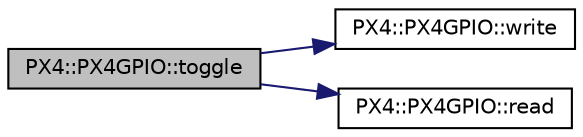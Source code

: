 digraph "PX4::PX4GPIO::toggle"
{
 // INTERACTIVE_SVG=YES
  edge [fontname="Helvetica",fontsize="10",labelfontname="Helvetica",labelfontsize="10"];
  node [fontname="Helvetica",fontsize="10",shape=record];
  rankdir="LR";
  Node1 [label="PX4::PX4GPIO::toggle",height=0.2,width=0.4,color="black", fillcolor="grey75", style="filled", fontcolor="black"];
  Node1 -> Node2 [color="midnightblue",fontsize="10",style="solid",fontname="Helvetica"];
  Node2 [label="PX4::PX4GPIO::write",height=0.2,width=0.4,color="black", fillcolor="white", style="filled",URL="$classPX4_1_1PX4GPIO.html#a3a7421c2f09a25f244ded380ed5b446a"];
  Node1 -> Node3 [color="midnightblue",fontsize="10",style="solid",fontname="Helvetica"];
  Node3 [label="PX4::PX4GPIO::read",height=0.2,width=0.4,color="black", fillcolor="white", style="filled",URL="$classPX4_1_1PX4GPIO.html#ad2e59d0ee66f565ce3a3e2b4941a0007"];
}
